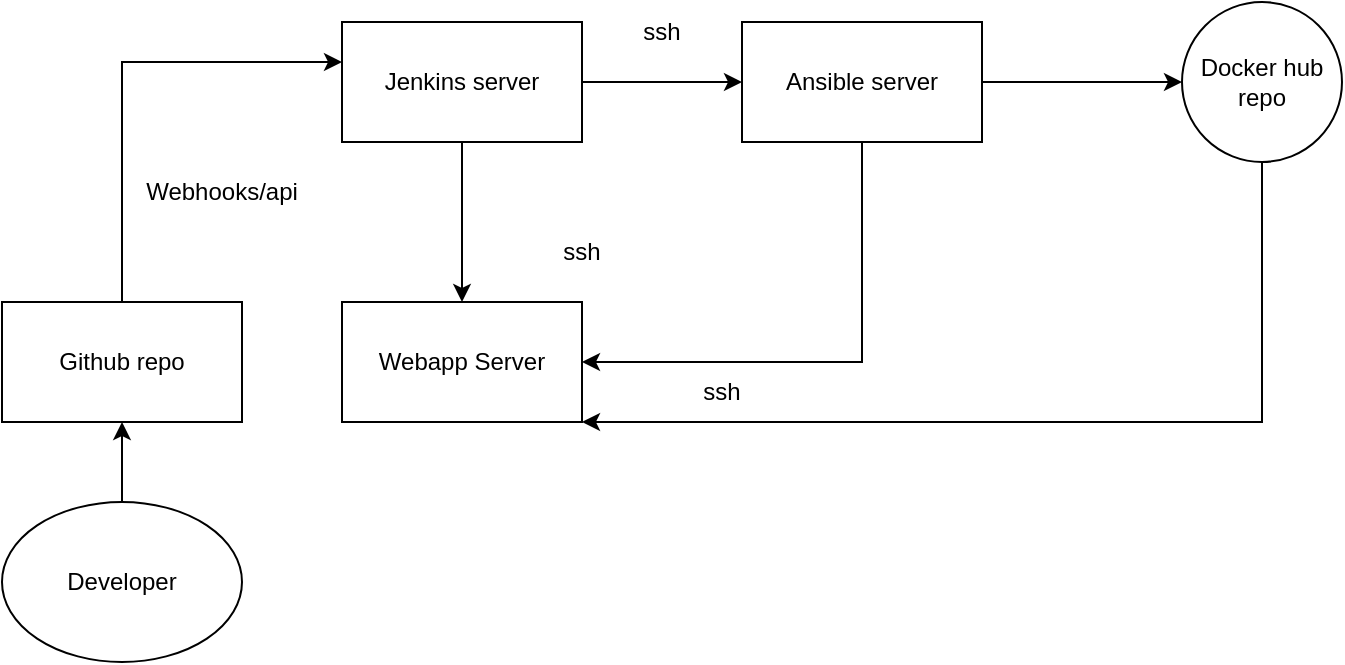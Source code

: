 <mxfile version="25.0.3">
  <diagram name="Page-1" id="GstQzRyWy2xcBEAbj7-4">
    <mxGraphModel dx="794" dy="446" grid="1" gridSize="10" guides="1" tooltips="1" connect="1" arrows="1" fold="1" page="1" pageScale="1" pageWidth="850" pageHeight="1100" math="0" shadow="0">
      <root>
        <mxCell id="0" />
        <mxCell id="1" parent="0" />
        <mxCell id="2rG41vrcVT2nvETra4S_-3" value="" style="edgeStyle=orthogonalEdgeStyle;rounded=0;orthogonalLoop=1;jettySize=auto;html=1;" edge="1" parent="1" source="2rG41vrcVT2nvETra4S_-1" target="2rG41vrcVT2nvETra4S_-2">
          <mxGeometry relative="1" as="geometry" />
        </mxCell>
        <mxCell id="2rG41vrcVT2nvETra4S_-1" value="Developer" style="ellipse;whiteSpace=wrap;html=1;" vertex="1" parent="1">
          <mxGeometry x="50" y="290" width="120" height="80" as="geometry" />
        </mxCell>
        <mxCell id="2rG41vrcVT2nvETra4S_-7" value="" style="edgeStyle=orthogonalEdgeStyle;rounded=0;orthogonalLoop=1;jettySize=auto;html=1;" edge="1" parent="1" source="2rG41vrcVT2nvETra4S_-2" target="2rG41vrcVT2nvETra4S_-6">
          <mxGeometry relative="1" as="geometry">
            <Array as="points">
              <mxPoint x="110" y="70" />
            </Array>
          </mxGeometry>
        </mxCell>
        <mxCell id="2rG41vrcVT2nvETra4S_-2" value="Github repo" style="rounded=0;whiteSpace=wrap;html=1;" vertex="1" parent="1">
          <mxGeometry x="50" y="190" width="120" height="60" as="geometry" />
        </mxCell>
        <mxCell id="2rG41vrcVT2nvETra4S_-9" value="" style="edgeStyle=orthogonalEdgeStyle;rounded=0;orthogonalLoop=1;jettySize=auto;html=1;" edge="1" parent="1" source="2rG41vrcVT2nvETra4S_-6" target="2rG41vrcVT2nvETra4S_-8">
          <mxGeometry relative="1" as="geometry" />
        </mxCell>
        <mxCell id="2rG41vrcVT2nvETra4S_-11" value="" style="edgeStyle=orthogonalEdgeStyle;rounded=0;orthogonalLoop=1;jettySize=auto;html=1;" edge="1" parent="1" source="2rG41vrcVT2nvETra4S_-6" target="2rG41vrcVT2nvETra4S_-10">
          <mxGeometry relative="1" as="geometry" />
        </mxCell>
        <mxCell id="2rG41vrcVT2nvETra4S_-6" value="Jenkins server" style="rounded=0;whiteSpace=wrap;html=1;" vertex="1" parent="1">
          <mxGeometry x="220" y="50" width="120" height="60" as="geometry" />
        </mxCell>
        <mxCell id="2rG41vrcVT2nvETra4S_-8" value="Webapp Server" style="rounded=0;whiteSpace=wrap;html=1;" vertex="1" parent="1">
          <mxGeometry x="220" y="190" width="120" height="60" as="geometry" />
        </mxCell>
        <mxCell id="2rG41vrcVT2nvETra4S_-15" value="" style="edgeStyle=orthogonalEdgeStyle;rounded=0;orthogonalLoop=1;jettySize=auto;html=1;" edge="1" parent="1" source="2rG41vrcVT2nvETra4S_-10" target="2rG41vrcVT2nvETra4S_-14">
          <mxGeometry relative="1" as="geometry" />
        </mxCell>
        <mxCell id="2rG41vrcVT2nvETra4S_-10" value="Ansible server" style="rounded=0;whiteSpace=wrap;html=1;" vertex="1" parent="1">
          <mxGeometry x="420" y="50" width="120" height="60" as="geometry" />
        </mxCell>
        <mxCell id="2rG41vrcVT2nvETra4S_-23" style="edgeStyle=orthogonalEdgeStyle;rounded=0;orthogonalLoop=1;jettySize=auto;html=1;entryX=1;entryY=1;entryDx=0;entryDy=0;" edge="1" parent="1" source="2rG41vrcVT2nvETra4S_-14" target="2rG41vrcVT2nvETra4S_-8">
          <mxGeometry relative="1" as="geometry">
            <Array as="points">
              <mxPoint x="680" y="250" />
            </Array>
          </mxGeometry>
        </mxCell>
        <mxCell id="2rG41vrcVT2nvETra4S_-14" value="Docker hub repo" style="ellipse;whiteSpace=wrap;html=1;rounded=0;" vertex="1" parent="1">
          <mxGeometry x="640" y="40" width="80" height="80" as="geometry" />
        </mxCell>
        <mxCell id="2rG41vrcVT2nvETra4S_-17" value="ssh" style="text;html=1;align=center;verticalAlign=middle;whiteSpace=wrap;rounded=0;" vertex="1" parent="1">
          <mxGeometry x="380" y="220" width="60" height="30" as="geometry" />
        </mxCell>
        <mxCell id="2rG41vrcVT2nvETra4S_-18" value="Webhooks/api" style="text;html=1;align=center;verticalAlign=middle;whiteSpace=wrap;rounded=0;" vertex="1" parent="1">
          <mxGeometry x="130" y="120" width="60" height="30" as="geometry" />
        </mxCell>
        <mxCell id="2rG41vrcVT2nvETra4S_-19" value="ssh" style="text;html=1;align=center;verticalAlign=middle;whiteSpace=wrap;rounded=0;" vertex="1" parent="1">
          <mxGeometry x="310" y="150" width="60" height="30" as="geometry" />
        </mxCell>
        <mxCell id="2rG41vrcVT2nvETra4S_-20" value="" style="endArrow=classic;html=1;rounded=0;exitX=0.5;exitY=1;exitDx=0;exitDy=0;entryX=1;entryY=0.5;entryDx=0;entryDy=0;" edge="1" parent="1" source="2rG41vrcVT2nvETra4S_-10" target="2rG41vrcVT2nvETra4S_-8">
          <mxGeometry width="50" height="50" relative="1" as="geometry">
            <mxPoint x="380" y="260" as="sourcePoint" />
            <mxPoint x="430" y="210" as="targetPoint" />
            <Array as="points">
              <mxPoint x="480" y="220" />
            </Array>
          </mxGeometry>
        </mxCell>
        <mxCell id="2rG41vrcVT2nvETra4S_-21" value="ssh" style="text;html=1;align=center;verticalAlign=middle;whiteSpace=wrap;rounded=0;" vertex="1" parent="1">
          <mxGeometry x="350" y="40" width="60" height="30" as="geometry" />
        </mxCell>
      </root>
    </mxGraphModel>
  </diagram>
</mxfile>
